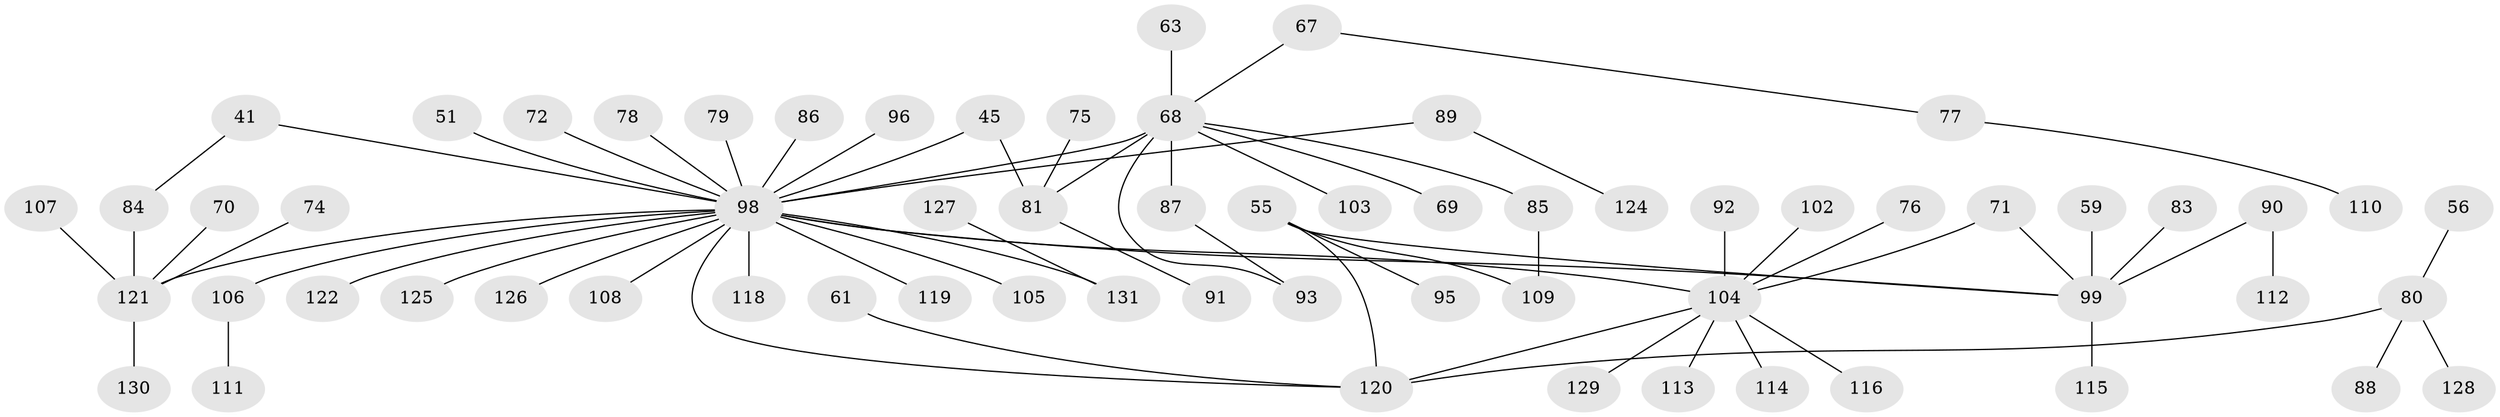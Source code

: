 // original degree distribution, {5: 0.061068702290076333, 6: 0.030534351145038167, 8: 0.007633587786259542, 4: 0.05343511450381679, 3: 0.12213740458015267, 2: 0.31297709923664124, 7: 0.007633587786259542, 1: 0.40458015267175573}
// Generated by graph-tools (version 1.1) at 2025/42/03/09/25 04:42:28]
// undirected, 65 vertices, 71 edges
graph export_dot {
graph [start="1"]
  node [color=gray90,style=filled];
  41;
  45;
  51;
  55 [super="+47"];
  56;
  59;
  61 [super="+30"];
  63;
  67;
  68 [super="+34+40+66"];
  69;
  70;
  71;
  72;
  74;
  75;
  76;
  77;
  78;
  79;
  80 [super="+13"];
  81 [super="+39"];
  83 [super="+73"];
  84;
  85;
  86;
  87;
  88;
  89;
  90;
  91;
  92;
  93;
  95;
  96;
  98 [super="+2+3+4+16+7+82+23+48+9+20+65"];
  99 [super="+24+11+36+15+22+28+50+64"];
  102;
  103;
  104 [super="+21+94+101+54+58"];
  105;
  106 [super="+44+60"];
  107;
  108;
  109;
  110;
  111;
  112;
  113;
  114;
  115;
  116;
  118 [super="+100"];
  119 [super="+25"];
  120 [super="+8+62"];
  121 [super="+53+117"];
  122;
  124;
  125;
  126;
  127;
  128;
  129;
  130;
  131 [super="+123"];
  41 -- 84;
  41 -- 98;
  45 -- 98;
  45 -- 81;
  51 -- 98;
  55 -- 109;
  55 -- 95;
  55 -- 120 [weight=2];
  55 -- 99;
  56 -- 80;
  59 -- 99;
  61 -- 120;
  63 -- 68;
  67 -- 77;
  67 -- 68;
  68 -- 98 [weight=3];
  68 -- 69;
  68 -- 87;
  68 -- 85;
  68 -- 81;
  68 -- 103;
  68 -- 93;
  70 -- 121;
  71 -- 104;
  71 -- 99;
  72 -- 98;
  74 -- 121;
  75 -- 81;
  76 -- 104;
  77 -- 110;
  78 -- 98;
  79 -- 98;
  80 -- 88;
  80 -- 128;
  80 -- 120;
  81 -- 91;
  83 -- 99 [weight=2];
  84 -- 121;
  85 -- 109;
  86 -- 98;
  87 -- 93;
  89 -- 124;
  89 -- 98;
  90 -- 112;
  90 -- 99;
  92 -- 104;
  96 -- 98;
  98 -- 118 [weight=3];
  98 -- 99;
  98 -- 122;
  98 -- 108;
  98 -- 125;
  98 -- 120 [weight=2];
  98 -- 104 [weight=2];
  98 -- 105;
  98 -- 126;
  98 -- 106;
  98 -- 121;
  98 -- 131;
  98 -- 119;
  99 -- 115;
  102 -- 104;
  104 -- 114;
  104 -- 129;
  104 -- 116;
  104 -- 120;
  104 -- 113;
  106 -- 111;
  107 -- 121;
  121 -- 130;
  127 -- 131;
}
